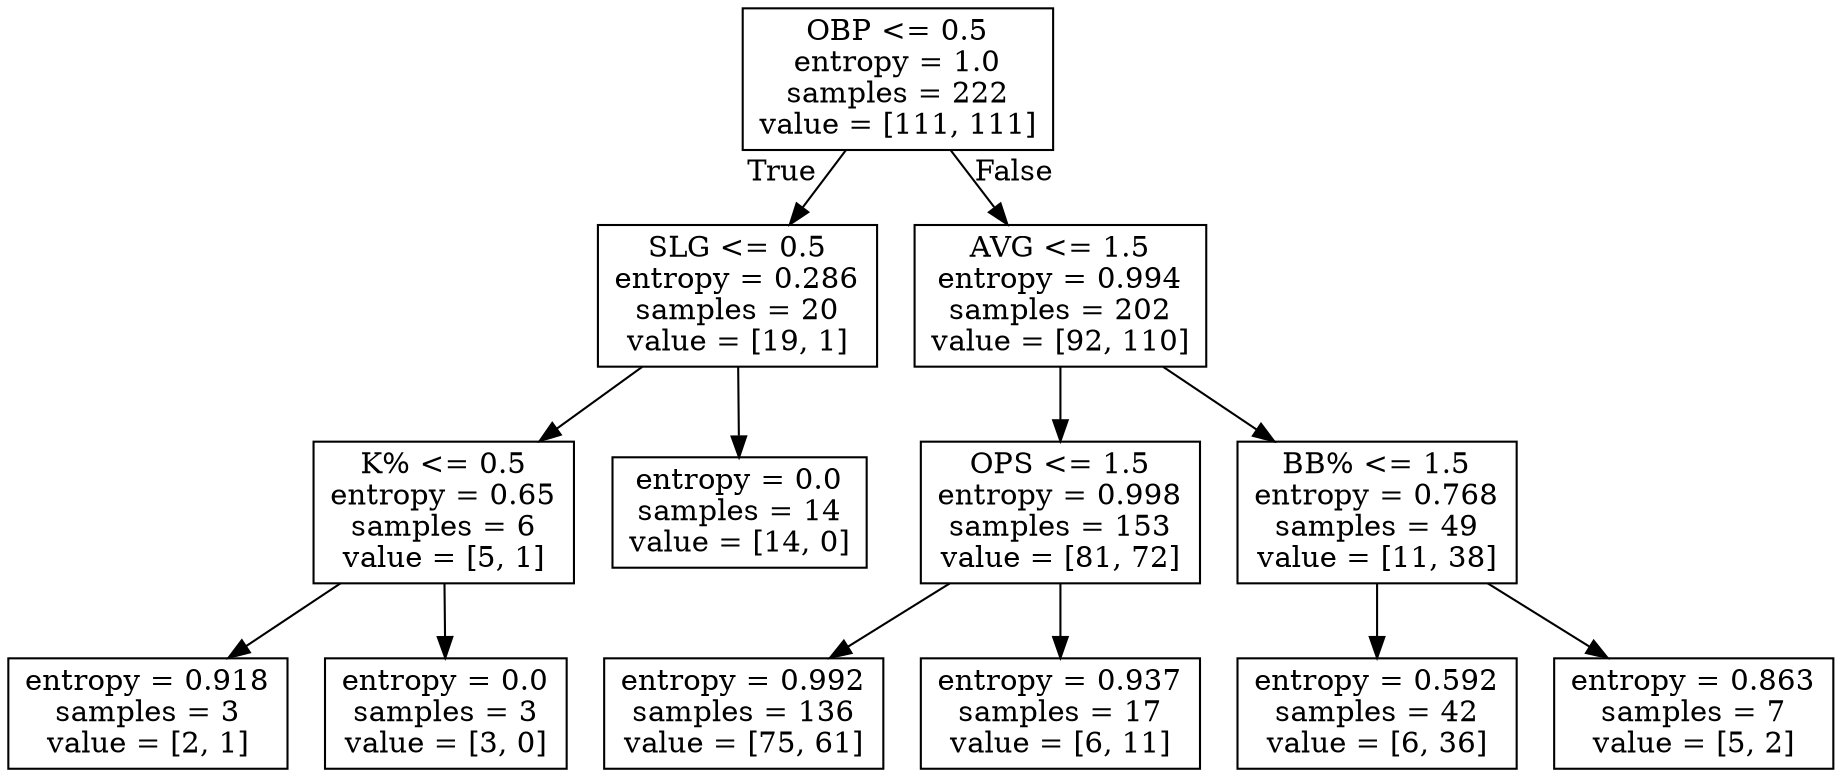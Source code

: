digraph Tree {
node [shape=box] ;
0 [label="OBP <= 0.5\nentropy = 1.0\nsamples = 222\nvalue = [111, 111]"] ;
1 [label="SLG <= 0.5\nentropy = 0.286\nsamples = 20\nvalue = [19, 1]"] ;
0 -> 1 [labeldistance=2.5, labelangle=45, headlabel="True"] ;
2 [label="K% <= 0.5\nentropy = 0.65\nsamples = 6\nvalue = [5, 1]"] ;
1 -> 2 ;
3 [label="entropy = 0.918\nsamples = 3\nvalue = [2, 1]"] ;
2 -> 3 ;
4 [label="entropy = 0.0\nsamples = 3\nvalue = [3, 0]"] ;
2 -> 4 ;
5 [label="entropy = 0.0\nsamples = 14\nvalue = [14, 0]"] ;
1 -> 5 ;
6 [label="AVG <= 1.5\nentropy = 0.994\nsamples = 202\nvalue = [92, 110]"] ;
0 -> 6 [labeldistance=2.5, labelangle=-45, headlabel="False"] ;
7 [label="OPS <= 1.5\nentropy = 0.998\nsamples = 153\nvalue = [81, 72]"] ;
6 -> 7 ;
8 [label="entropy = 0.992\nsamples = 136\nvalue = [75, 61]"] ;
7 -> 8 ;
9 [label="entropy = 0.937\nsamples = 17\nvalue = [6, 11]"] ;
7 -> 9 ;
10 [label="BB% <= 1.5\nentropy = 0.768\nsamples = 49\nvalue = [11, 38]"] ;
6 -> 10 ;
11 [label="entropy = 0.592\nsamples = 42\nvalue = [6, 36]"] ;
10 -> 11 ;
12 [label="entropy = 0.863\nsamples = 7\nvalue = [5, 2]"] ;
10 -> 12 ;
}